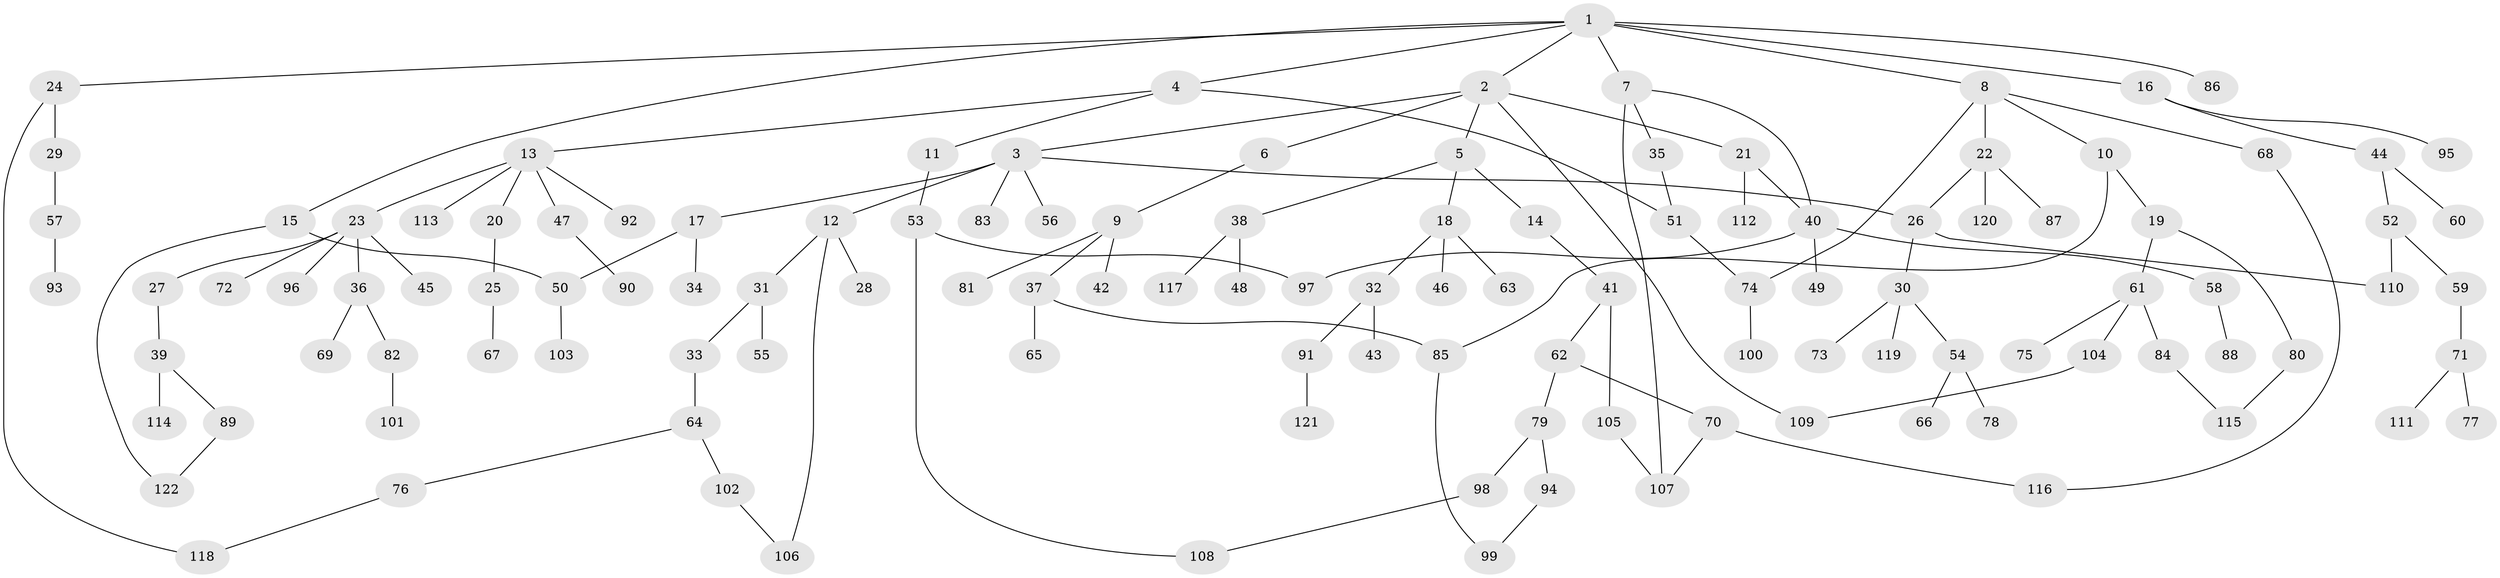 // coarse degree distribution, {1: 0.4794520547945205, 5: 0.0958904109589041, 19: 0.0136986301369863, 2: 0.2876712328767123, 3: 0.0684931506849315, 4: 0.0136986301369863, 10: 0.0136986301369863, 6: 0.0273972602739726}
// Generated by graph-tools (version 1.1) at 2025/44/03/04/25 21:44:39]
// undirected, 122 vertices, 139 edges
graph export_dot {
graph [start="1"]
  node [color=gray90,style=filled];
  1;
  2;
  3;
  4;
  5;
  6;
  7;
  8;
  9;
  10;
  11;
  12;
  13;
  14;
  15;
  16;
  17;
  18;
  19;
  20;
  21;
  22;
  23;
  24;
  25;
  26;
  27;
  28;
  29;
  30;
  31;
  32;
  33;
  34;
  35;
  36;
  37;
  38;
  39;
  40;
  41;
  42;
  43;
  44;
  45;
  46;
  47;
  48;
  49;
  50;
  51;
  52;
  53;
  54;
  55;
  56;
  57;
  58;
  59;
  60;
  61;
  62;
  63;
  64;
  65;
  66;
  67;
  68;
  69;
  70;
  71;
  72;
  73;
  74;
  75;
  76;
  77;
  78;
  79;
  80;
  81;
  82;
  83;
  84;
  85;
  86;
  87;
  88;
  89;
  90;
  91;
  92;
  93;
  94;
  95;
  96;
  97;
  98;
  99;
  100;
  101;
  102;
  103;
  104;
  105;
  106;
  107;
  108;
  109;
  110;
  111;
  112;
  113;
  114;
  115;
  116;
  117;
  118;
  119;
  120;
  121;
  122;
  1 -- 2;
  1 -- 4;
  1 -- 7;
  1 -- 8;
  1 -- 15;
  1 -- 16;
  1 -- 24;
  1 -- 86;
  2 -- 3;
  2 -- 5;
  2 -- 6;
  2 -- 21;
  2 -- 109;
  3 -- 12;
  3 -- 17;
  3 -- 56;
  3 -- 83;
  3 -- 26;
  4 -- 11;
  4 -- 13;
  4 -- 51;
  5 -- 14;
  5 -- 18;
  5 -- 38;
  6 -- 9;
  7 -- 35;
  7 -- 40;
  7 -- 107;
  8 -- 10;
  8 -- 22;
  8 -- 68;
  8 -- 74;
  9 -- 37;
  9 -- 42;
  9 -- 81;
  10 -- 19;
  10 -- 85;
  11 -- 53;
  12 -- 28;
  12 -- 31;
  12 -- 106;
  13 -- 20;
  13 -- 23;
  13 -- 47;
  13 -- 92;
  13 -- 113;
  14 -- 41;
  15 -- 50;
  15 -- 122;
  16 -- 44;
  16 -- 95;
  17 -- 34;
  17 -- 50;
  18 -- 32;
  18 -- 46;
  18 -- 63;
  19 -- 61;
  19 -- 80;
  20 -- 25;
  21 -- 112;
  21 -- 40;
  22 -- 26;
  22 -- 87;
  22 -- 120;
  23 -- 27;
  23 -- 36;
  23 -- 45;
  23 -- 72;
  23 -- 96;
  24 -- 29;
  24 -- 118;
  25 -- 67;
  26 -- 30;
  26 -- 110;
  27 -- 39;
  29 -- 57;
  30 -- 54;
  30 -- 73;
  30 -- 119;
  31 -- 33;
  31 -- 55;
  32 -- 43;
  32 -- 91;
  33 -- 64;
  35 -- 51;
  36 -- 69;
  36 -- 82;
  37 -- 65;
  37 -- 85;
  38 -- 48;
  38 -- 117;
  39 -- 89;
  39 -- 114;
  40 -- 49;
  40 -- 58;
  40 -- 97;
  41 -- 62;
  41 -- 105;
  44 -- 52;
  44 -- 60;
  47 -- 90;
  50 -- 103;
  51 -- 74;
  52 -- 59;
  52 -- 110;
  53 -- 108;
  53 -- 97;
  54 -- 66;
  54 -- 78;
  57 -- 93;
  58 -- 88;
  59 -- 71;
  61 -- 75;
  61 -- 84;
  61 -- 104;
  62 -- 70;
  62 -- 79;
  64 -- 76;
  64 -- 102;
  68 -- 116;
  70 -- 107;
  70 -- 116;
  71 -- 77;
  71 -- 111;
  74 -- 100;
  76 -- 118;
  79 -- 94;
  79 -- 98;
  80 -- 115;
  82 -- 101;
  84 -- 115;
  85 -- 99;
  89 -- 122;
  91 -- 121;
  94 -- 99;
  98 -- 108;
  102 -- 106;
  104 -- 109;
  105 -- 107;
}

